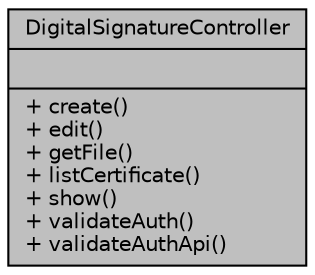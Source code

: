 digraph "DigitalSignatureController"
{
 // LATEX_PDF_SIZE
  bgcolor="transparent";
  edge [fontname="Helvetica",fontsize="10",labelfontname="Helvetica",labelfontsize="10"];
  node [fontname="Helvetica",fontsize="10",shape=record];
  Node1 [label="{DigitalSignatureController\n||+ create()\l+ edit()\l+ getFile()\l+ listCertificate()\l+ show()\l+ validateAuth()\l+ validateAuthApi()\l}",height=0.2,width=0.4,color="black", fillcolor="grey75", style="filled", fontcolor="black",tooltip="Controlador para la gestión de firma electrónica."];
}
